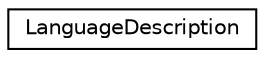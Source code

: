 digraph "Graphical Class Hierarchy"
{
 // LATEX_PDF_SIZE
  edge [fontname="Helvetica",fontsize="10",labelfontname="Helvetica",labelfontsize="10"];
  node [fontname="Helvetica",fontsize="10",shape=record];
  rankdir="LR";
  Node0 [label="LanguageDescription",height=0.2,width=0.4,color="black", fillcolor="white", style="filled",URL="$classLanguageDescription.html",tooltip="Language descriptions are used to store metadata about languages and to dynamically load them."];
}
